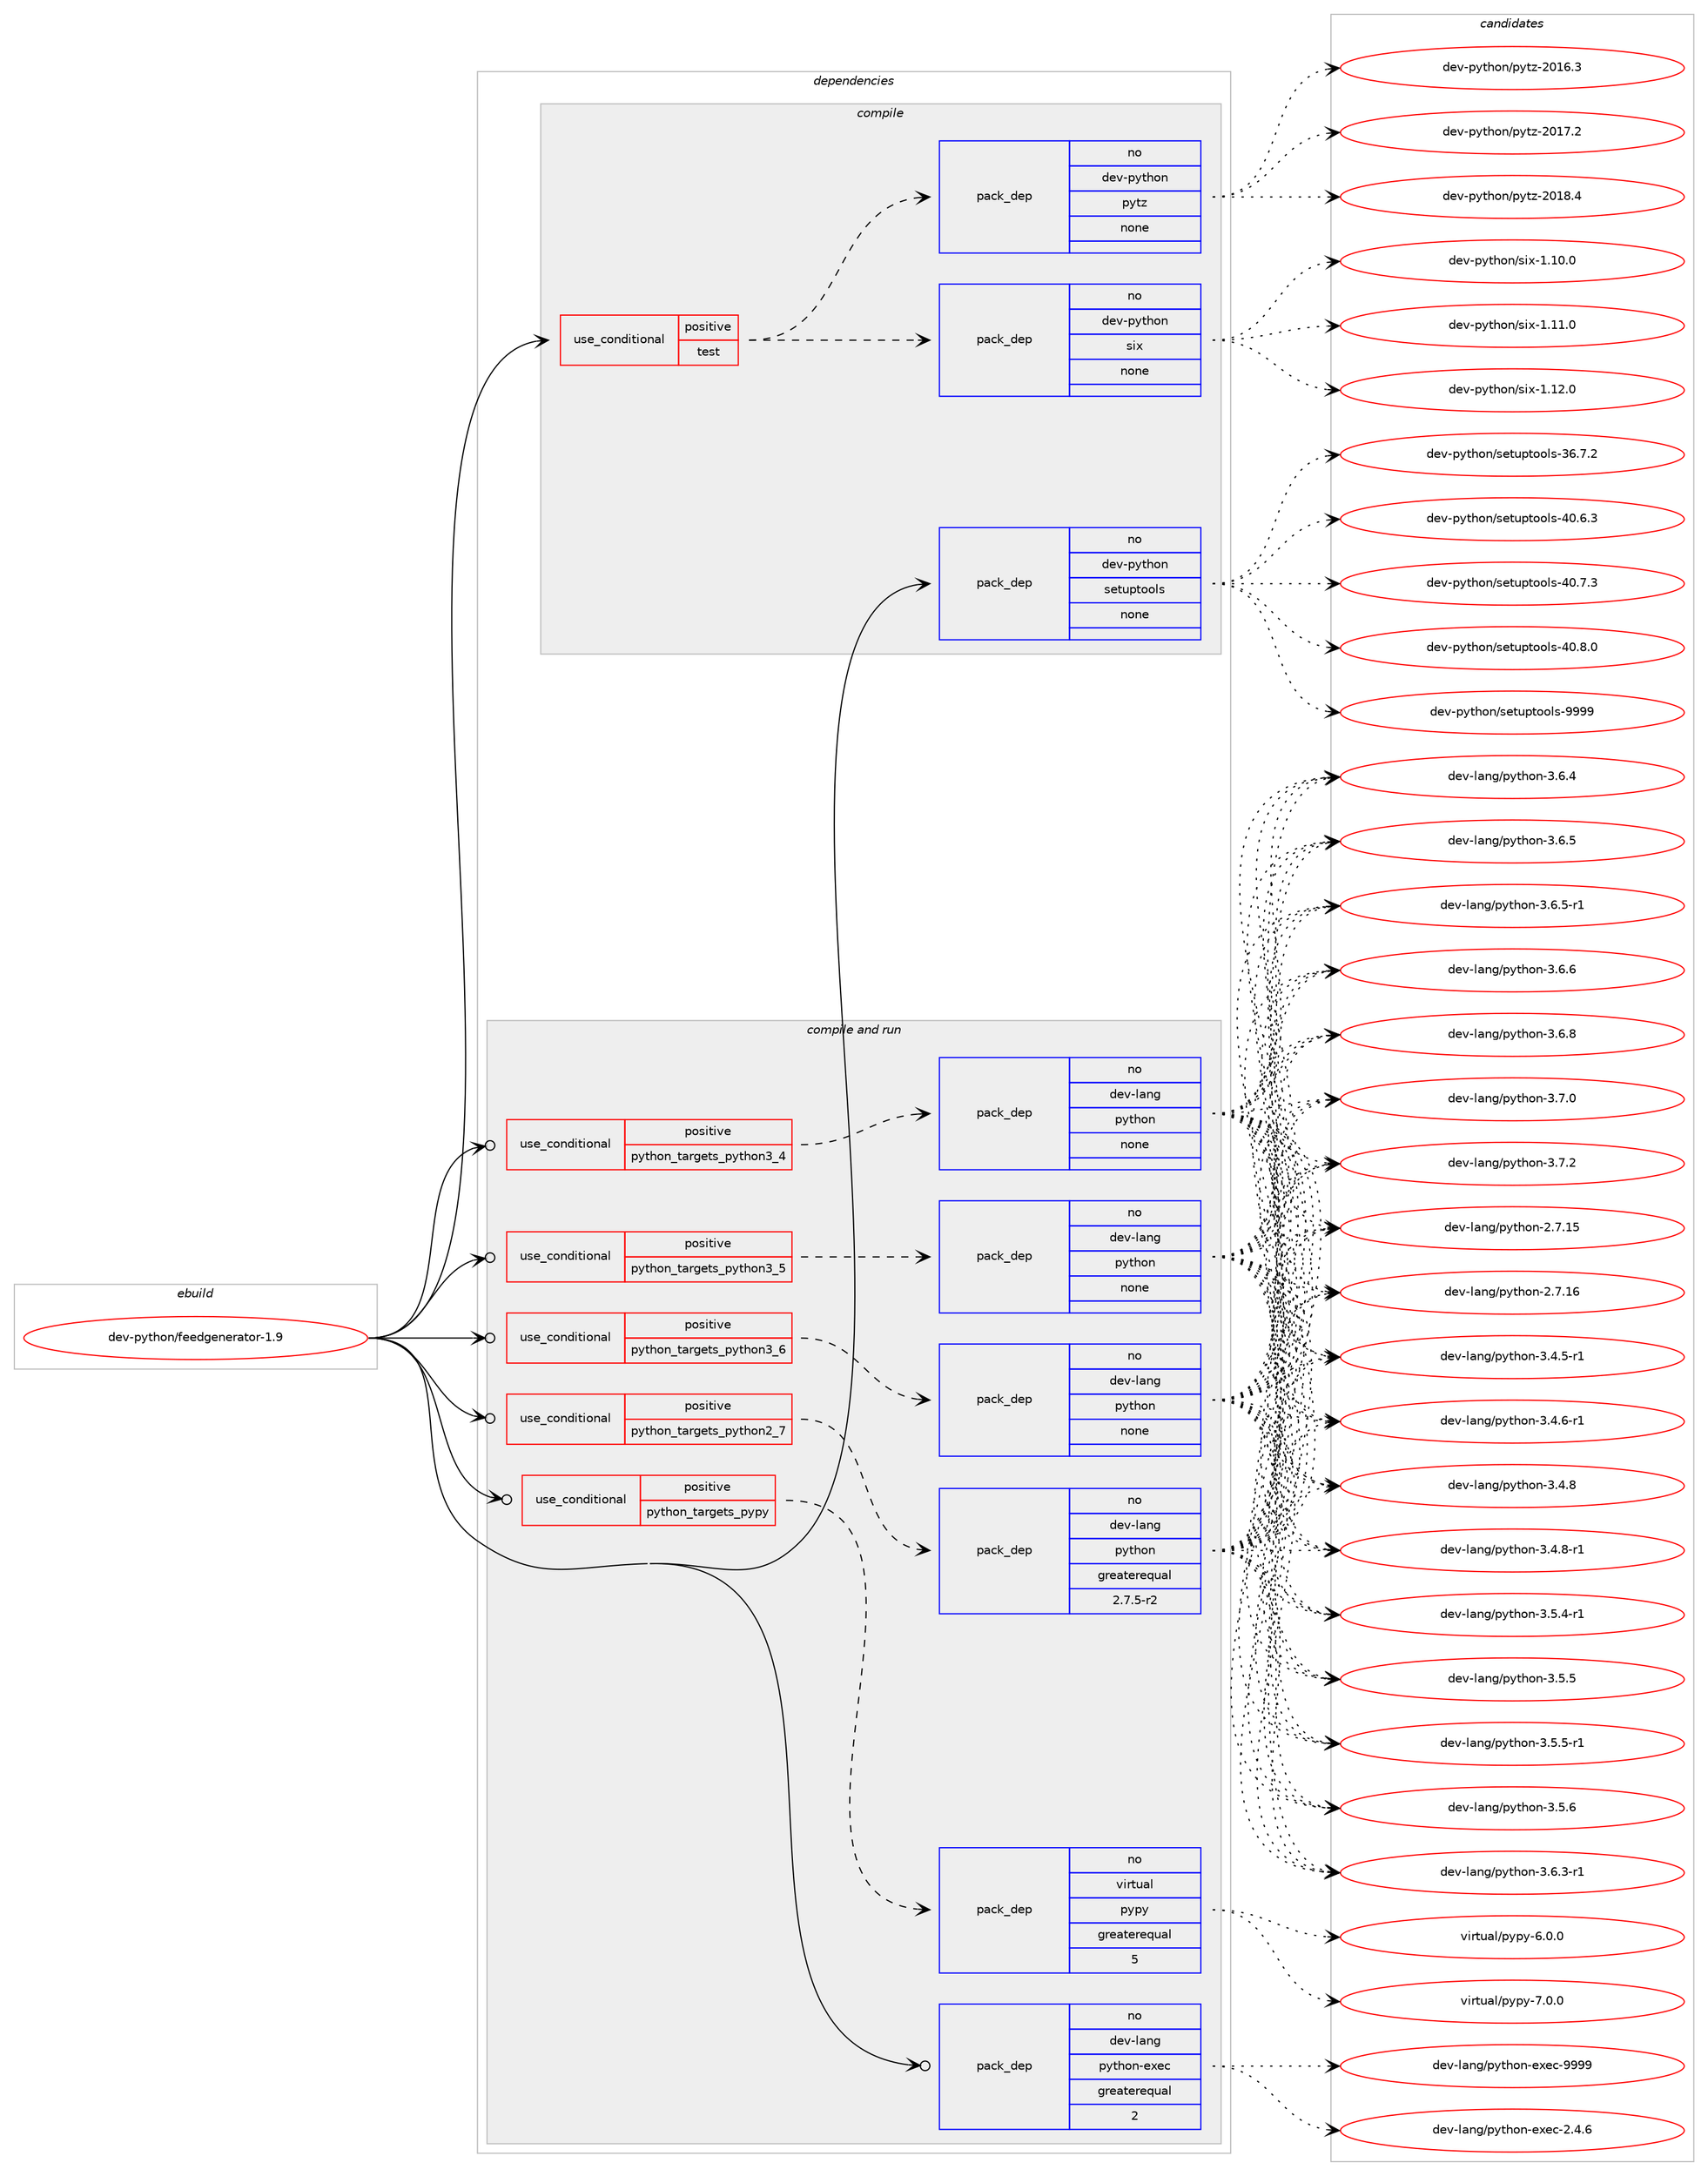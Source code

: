 digraph prolog {

# *************
# Graph options
# *************

newrank=true;
concentrate=true;
compound=true;
graph [rankdir=LR,fontname=Helvetica,fontsize=10,ranksep=1.5];#, ranksep=2.5, nodesep=0.2];
edge  [arrowhead=vee];
node  [fontname=Helvetica,fontsize=10];

# **********
# The ebuild
# **********

subgraph cluster_leftcol {
color=gray;
rank=same;
label=<<i>ebuild</i>>;
id [label="dev-python/feedgenerator-1.9", color=red, width=4, href="../dev-python/feedgenerator-1.9.svg"];
}

# ****************
# The dependencies
# ****************

subgraph cluster_midcol {
color=gray;
label=<<i>dependencies</i>>;
subgraph cluster_compile {
fillcolor="#eeeeee";
style=filled;
label=<<i>compile</i>>;
subgraph cond374110 {
dependency1408629 [label=<<TABLE BORDER="0" CELLBORDER="1" CELLSPACING="0" CELLPADDING="4"><TR><TD ROWSPAN="3" CELLPADDING="10">use_conditional</TD></TR><TR><TD>positive</TD></TR><TR><TD>test</TD></TR></TABLE>>, shape=none, color=red];
subgraph pack1011260 {
dependency1408630 [label=<<TABLE BORDER="0" CELLBORDER="1" CELLSPACING="0" CELLPADDING="4" WIDTH="220"><TR><TD ROWSPAN="6" CELLPADDING="30">pack_dep</TD></TR><TR><TD WIDTH="110">no</TD></TR><TR><TD>dev-python</TD></TR><TR><TD>six</TD></TR><TR><TD>none</TD></TR><TR><TD></TD></TR></TABLE>>, shape=none, color=blue];
}
dependency1408629:e -> dependency1408630:w [weight=20,style="dashed",arrowhead="vee"];
subgraph pack1011261 {
dependency1408631 [label=<<TABLE BORDER="0" CELLBORDER="1" CELLSPACING="0" CELLPADDING="4" WIDTH="220"><TR><TD ROWSPAN="6" CELLPADDING="30">pack_dep</TD></TR><TR><TD WIDTH="110">no</TD></TR><TR><TD>dev-python</TD></TR><TR><TD>pytz</TD></TR><TR><TD>none</TD></TR><TR><TD></TD></TR></TABLE>>, shape=none, color=blue];
}
dependency1408629:e -> dependency1408631:w [weight=20,style="dashed",arrowhead="vee"];
}
id:e -> dependency1408629:w [weight=20,style="solid",arrowhead="vee"];
subgraph pack1011262 {
dependency1408632 [label=<<TABLE BORDER="0" CELLBORDER="1" CELLSPACING="0" CELLPADDING="4" WIDTH="220"><TR><TD ROWSPAN="6" CELLPADDING="30">pack_dep</TD></TR><TR><TD WIDTH="110">no</TD></TR><TR><TD>dev-python</TD></TR><TR><TD>setuptools</TD></TR><TR><TD>none</TD></TR><TR><TD></TD></TR></TABLE>>, shape=none, color=blue];
}
id:e -> dependency1408632:w [weight=20,style="solid",arrowhead="vee"];
}
subgraph cluster_compileandrun {
fillcolor="#eeeeee";
style=filled;
label=<<i>compile and run</i>>;
subgraph cond374111 {
dependency1408633 [label=<<TABLE BORDER="0" CELLBORDER="1" CELLSPACING="0" CELLPADDING="4"><TR><TD ROWSPAN="3" CELLPADDING="10">use_conditional</TD></TR><TR><TD>positive</TD></TR><TR><TD>python_targets_pypy</TD></TR></TABLE>>, shape=none, color=red];
subgraph pack1011263 {
dependency1408634 [label=<<TABLE BORDER="0" CELLBORDER="1" CELLSPACING="0" CELLPADDING="4" WIDTH="220"><TR><TD ROWSPAN="6" CELLPADDING="30">pack_dep</TD></TR><TR><TD WIDTH="110">no</TD></TR><TR><TD>virtual</TD></TR><TR><TD>pypy</TD></TR><TR><TD>greaterequal</TD></TR><TR><TD>5</TD></TR></TABLE>>, shape=none, color=blue];
}
dependency1408633:e -> dependency1408634:w [weight=20,style="dashed",arrowhead="vee"];
}
id:e -> dependency1408633:w [weight=20,style="solid",arrowhead="odotvee"];
subgraph cond374112 {
dependency1408635 [label=<<TABLE BORDER="0" CELLBORDER="1" CELLSPACING="0" CELLPADDING="4"><TR><TD ROWSPAN="3" CELLPADDING="10">use_conditional</TD></TR><TR><TD>positive</TD></TR><TR><TD>python_targets_python2_7</TD></TR></TABLE>>, shape=none, color=red];
subgraph pack1011264 {
dependency1408636 [label=<<TABLE BORDER="0" CELLBORDER="1" CELLSPACING="0" CELLPADDING="4" WIDTH="220"><TR><TD ROWSPAN="6" CELLPADDING="30">pack_dep</TD></TR><TR><TD WIDTH="110">no</TD></TR><TR><TD>dev-lang</TD></TR><TR><TD>python</TD></TR><TR><TD>greaterequal</TD></TR><TR><TD>2.7.5-r2</TD></TR></TABLE>>, shape=none, color=blue];
}
dependency1408635:e -> dependency1408636:w [weight=20,style="dashed",arrowhead="vee"];
}
id:e -> dependency1408635:w [weight=20,style="solid",arrowhead="odotvee"];
subgraph cond374113 {
dependency1408637 [label=<<TABLE BORDER="0" CELLBORDER="1" CELLSPACING="0" CELLPADDING="4"><TR><TD ROWSPAN="3" CELLPADDING="10">use_conditional</TD></TR><TR><TD>positive</TD></TR><TR><TD>python_targets_python3_4</TD></TR></TABLE>>, shape=none, color=red];
subgraph pack1011265 {
dependency1408638 [label=<<TABLE BORDER="0" CELLBORDER="1" CELLSPACING="0" CELLPADDING="4" WIDTH="220"><TR><TD ROWSPAN="6" CELLPADDING="30">pack_dep</TD></TR><TR><TD WIDTH="110">no</TD></TR><TR><TD>dev-lang</TD></TR><TR><TD>python</TD></TR><TR><TD>none</TD></TR><TR><TD></TD></TR></TABLE>>, shape=none, color=blue];
}
dependency1408637:e -> dependency1408638:w [weight=20,style="dashed",arrowhead="vee"];
}
id:e -> dependency1408637:w [weight=20,style="solid",arrowhead="odotvee"];
subgraph cond374114 {
dependency1408639 [label=<<TABLE BORDER="0" CELLBORDER="1" CELLSPACING="0" CELLPADDING="4"><TR><TD ROWSPAN="3" CELLPADDING="10">use_conditional</TD></TR><TR><TD>positive</TD></TR><TR><TD>python_targets_python3_5</TD></TR></TABLE>>, shape=none, color=red];
subgraph pack1011266 {
dependency1408640 [label=<<TABLE BORDER="0" CELLBORDER="1" CELLSPACING="0" CELLPADDING="4" WIDTH="220"><TR><TD ROWSPAN="6" CELLPADDING="30">pack_dep</TD></TR><TR><TD WIDTH="110">no</TD></TR><TR><TD>dev-lang</TD></TR><TR><TD>python</TD></TR><TR><TD>none</TD></TR><TR><TD></TD></TR></TABLE>>, shape=none, color=blue];
}
dependency1408639:e -> dependency1408640:w [weight=20,style="dashed",arrowhead="vee"];
}
id:e -> dependency1408639:w [weight=20,style="solid",arrowhead="odotvee"];
subgraph cond374115 {
dependency1408641 [label=<<TABLE BORDER="0" CELLBORDER="1" CELLSPACING="0" CELLPADDING="4"><TR><TD ROWSPAN="3" CELLPADDING="10">use_conditional</TD></TR><TR><TD>positive</TD></TR><TR><TD>python_targets_python3_6</TD></TR></TABLE>>, shape=none, color=red];
subgraph pack1011267 {
dependency1408642 [label=<<TABLE BORDER="0" CELLBORDER="1" CELLSPACING="0" CELLPADDING="4" WIDTH="220"><TR><TD ROWSPAN="6" CELLPADDING="30">pack_dep</TD></TR><TR><TD WIDTH="110">no</TD></TR><TR><TD>dev-lang</TD></TR><TR><TD>python</TD></TR><TR><TD>none</TD></TR><TR><TD></TD></TR></TABLE>>, shape=none, color=blue];
}
dependency1408641:e -> dependency1408642:w [weight=20,style="dashed",arrowhead="vee"];
}
id:e -> dependency1408641:w [weight=20,style="solid",arrowhead="odotvee"];
subgraph pack1011268 {
dependency1408643 [label=<<TABLE BORDER="0" CELLBORDER="1" CELLSPACING="0" CELLPADDING="4" WIDTH="220"><TR><TD ROWSPAN="6" CELLPADDING="30">pack_dep</TD></TR><TR><TD WIDTH="110">no</TD></TR><TR><TD>dev-lang</TD></TR><TR><TD>python-exec</TD></TR><TR><TD>greaterequal</TD></TR><TR><TD>2</TD></TR></TABLE>>, shape=none, color=blue];
}
id:e -> dependency1408643:w [weight=20,style="solid",arrowhead="odotvee"];
}
subgraph cluster_run {
fillcolor="#eeeeee";
style=filled;
label=<<i>run</i>>;
}
}

# **************
# The candidates
# **************

subgraph cluster_choices {
rank=same;
color=gray;
label=<<i>candidates</i>>;

subgraph choice1011260 {
color=black;
nodesep=1;
choice100101118451121211161041111104711510512045494649484648 [label="dev-python/six-1.10.0", color=red, width=4,href="../dev-python/six-1.10.0.svg"];
choice100101118451121211161041111104711510512045494649494648 [label="dev-python/six-1.11.0", color=red, width=4,href="../dev-python/six-1.11.0.svg"];
choice100101118451121211161041111104711510512045494649504648 [label="dev-python/six-1.12.0", color=red, width=4,href="../dev-python/six-1.12.0.svg"];
dependency1408630:e -> choice100101118451121211161041111104711510512045494649484648:w [style=dotted,weight="100"];
dependency1408630:e -> choice100101118451121211161041111104711510512045494649494648:w [style=dotted,weight="100"];
dependency1408630:e -> choice100101118451121211161041111104711510512045494649504648:w [style=dotted,weight="100"];
}
subgraph choice1011261 {
color=black;
nodesep=1;
choice100101118451121211161041111104711212111612245504849544651 [label="dev-python/pytz-2016.3", color=red, width=4,href="../dev-python/pytz-2016.3.svg"];
choice100101118451121211161041111104711212111612245504849554650 [label="dev-python/pytz-2017.2", color=red, width=4,href="../dev-python/pytz-2017.2.svg"];
choice100101118451121211161041111104711212111612245504849564652 [label="dev-python/pytz-2018.4", color=red, width=4,href="../dev-python/pytz-2018.4.svg"];
dependency1408631:e -> choice100101118451121211161041111104711212111612245504849544651:w [style=dotted,weight="100"];
dependency1408631:e -> choice100101118451121211161041111104711212111612245504849554650:w [style=dotted,weight="100"];
dependency1408631:e -> choice100101118451121211161041111104711212111612245504849564652:w [style=dotted,weight="100"];
}
subgraph choice1011262 {
color=black;
nodesep=1;
choice100101118451121211161041111104711510111611711211611111110811545515446554650 [label="dev-python/setuptools-36.7.2", color=red, width=4,href="../dev-python/setuptools-36.7.2.svg"];
choice100101118451121211161041111104711510111611711211611111110811545524846544651 [label="dev-python/setuptools-40.6.3", color=red, width=4,href="../dev-python/setuptools-40.6.3.svg"];
choice100101118451121211161041111104711510111611711211611111110811545524846554651 [label="dev-python/setuptools-40.7.3", color=red, width=4,href="../dev-python/setuptools-40.7.3.svg"];
choice100101118451121211161041111104711510111611711211611111110811545524846564648 [label="dev-python/setuptools-40.8.0", color=red, width=4,href="../dev-python/setuptools-40.8.0.svg"];
choice10010111845112121116104111110471151011161171121161111111081154557575757 [label="dev-python/setuptools-9999", color=red, width=4,href="../dev-python/setuptools-9999.svg"];
dependency1408632:e -> choice100101118451121211161041111104711510111611711211611111110811545515446554650:w [style=dotted,weight="100"];
dependency1408632:e -> choice100101118451121211161041111104711510111611711211611111110811545524846544651:w [style=dotted,weight="100"];
dependency1408632:e -> choice100101118451121211161041111104711510111611711211611111110811545524846554651:w [style=dotted,weight="100"];
dependency1408632:e -> choice100101118451121211161041111104711510111611711211611111110811545524846564648:w [style=dotted,weight="100"];
dependency1408632:e -> choice10010111845112121116104111110471151011161171121161111111081154557575757:w [style=dotted,weight="100"];
}
subgraph choice1011263 {
color=black;
nodesep=1;
choice1181051141161179710847112121112121455446484648 [label="virtual/pypy-6.0.0", color=red, width=4,href="../virtual/pypy-6.0.0.svg"];
choice1181051141161179710847112121112121455546484648 [label="virtual/pypy-7.0.0", color=red, width=4,href="../virtual/pypy-7.0.0.svg"];
dependency1408634:e -> choice1181051141161179710847112121112121455446484648:w [style=dotted,weight="100"];
dependency1408634:e -> choice1181051141161179710847112121112121455546484648:w [style=dotted,weight="100"];
}
subgraph choice1011264 {
color=black;
nodesep=1;
choice10010111845108971101034711212111610411111045504655464953 [label="dev-lang/python-2.7.15", color=red, width=4,href="../dev-lang/python-2.7.15.svg"];
choice10010111845108971101034711212111610411111045504655464954 [label="dev-lang/python-2.7.16", color=red, width=4,href="../dev-lang/python-2.7.16.svg"];
choice1001011184510897110103471121211161041111104551465246534511449 [label="dev-lang/python-3.4.5-r1", color=red, width=4,href="../dev-lang/python-3.4.5-r1.svg"];
choice1001011184510897110103471121211161041111104551465246544511449 [label="dev-lang/python-3.4.6-r1", color=red, width=4,href="../dev-lang/python-3.4.6-r1.svg"];
choice100101118451089711010347112121116104111110455146524656 [label="dev-lang/python-3.4.8", color=red, width=4,href="../dev-lang/python-3.4.8.svg"];
choice1001011184510897110103471121211161041111104551465246564511449 [label="dev-lang/python-3.4.8-r1", color=red, width=4,href="../dev-lang/python-3.4.8-r1.svg"];
choice1001011184510897110103471121211161041111104551465346524511449 [label="dev-lang/python-3.5.4-r1", color=red, width=4,href="../dev-lang/python-3.5.4-r1.svg"];
choice100101118451089711010347112121116104111110455146534653 [label="dev-lang/python-3.5.5", color=red, width=4,href="../dev-lang/python-3.5.5.svg"];
choice1001011184510897110103471121211161041111104551465346534511449 [label="dev-lang/python-3.5.5-r1", color=red, width=4,href="../dev-lang/python-3.5.5-r1.svg"];
choice100101118451089711010347112121116104111110455146534654 [label="dev-lang/python-3.5.6", color=red, width=4,href="../dev-lang/python-3.5.6.svg"];
choice1001011184510897110103471121211161041111104551465446514511449 [label="dev-lang/python-3.6.3-r1", color=red, width=4,href="../dev-lang/python-3.6.3-r1.svg"];
choice100101118451089711010347112121116104111110455146544652 [label="dev-lang/python-3.6.4", color=red, width=4,href="../dev-lang/python-3.6.4.svg"];
choice100101118451089711010347112121116104111110455146544653 [label="dev-lang/python-3.6.5", color=red, width=4,href="../dev-lang/python-3.6.5.svg"];
choice1001011184510897110103471121211161041111104551465446534511449 [label="dev-lang/python-3.6.5-r1", color=red, width=4,href="../dev-lang/python-3.6.5-r1.svg"];
choice100101118451089711010347112121116104111110455146544654 [label="dev-lang/python-3.6.6", color=red, width=4,href="../dev-lang/python-3.6.6.svg"];
choice100101118451089711010347112121116104111110455146544656 [label="dev-lang/python-3.6.8", color=red, width=4,href="../dev-lang/python-3.6.8.svg"];
choice100101118451089711010347112121116104111110455146554648 [label="dev-lang/python-3.7.0", color=red, width=4,href="../dev-lang/python-3.7.0.svg"];
choice100101118451089711010347112121116104111110455146554650 [label="dev-lang/python-3.7.2", color=red, width=4,href="../dev-lang/python-3.7.2.svg"];
dependency1408636:e -> choice10010111845108971101034711212111610411111045504655464953:w [style=dotted,weight="100"];
dependency1408636:e -> choice10010111845108971101034711212111610411111045504655464954:w [style=dotted,weight="100"];
dependency1408636:e -> choice1001011184510897110103471121211161041111104551465246534511449:w [style=dotted,weight="100"];
dependency1408636:e -> choice1001011184510897110103471121211161041111104551465246544511449:w [style=dotted,weight="100"];
dependency1408636:e -> choice100101118451089711010347112121116104111110455146524656:w [style=dotted,weight="100"];
dependency1408636:e -> choice1001011184510897110103471121211161041111104551465246564511449:w [style=dotted,weight="100"];
dependency1408636:e -> choice1001011184510897110103471121211161041111104551465346524511449:w [style=dotted,weight="100"];
dependency1408636:e -> choice100101118451089711010347112121116104111110455146534653:w [style=dotted,weight="100"];
dependency1408636:e -> choice1001011184510897110103471121211161041111104551465346534511449:w [style=dotted,weight="100"];
dependency1408636:e -> choice100101118451089711010347112121116104111110455146534654:w [style=dotted,weight="100"];
dependency1408636:e -> choice1001011184510897110103471121211161041111104551465446514511449:w [style=dotted,weight="100"];
dependency1408636:e -> choice100101118451089711010347112121116104111110455146544652:w [style=dotted,weight="100"];
dependency1408636:e -> choice100101118451089711010347112121116104111110455146544653:w [style=dotted,weight="100"];
dependency1408636:e -> choice1001011184510897110103471121211161041111104551465446534511449:w [style=dotted,weight="100"];
dependency1408636:e -> choice100101118451089711010347112121116104111110455146544654:w [style=dotted,weight="100"];
dependency1408636:e -> choice100101118451089711010347112121116104111110455146544656:w [style=dotted,weight="100"];
dependency1408636:e -> choice100101118451089711010347112121116104111110455146554648:w [style=dotted,weight="100"];
dependency1408636:e -> choice100101118451089711010347112121116104111110455146554650:w [style=dotted,weight="100"];
}
subgraph choice1011265 {
color=black;
nodesep=1;
choice10010111845108971101034711212111610411111045504655464953 [label="dev-lang/python-2.7.15", color=red, width=4,href="../dev-lang/python-2.7.15.svg"];
choice10010111845108971101034711212111610411111045504655464954 [label="dev-lang/python-2.7.16", color=red, width=4,href="../dev-lang/python-2.7.16.svg"];
choice1001011184510897110103471121211161041111104551465246534511449 [label="dev-lang/python-3.4.5-r1", color=red, width=4,href="../dev-lang/python-3.4.5-r1.svg"];
choice1001011184510897110103471121211161041111104551465246544511449 [label="dev-lang/python-3.4.6-r1", color=red, width=4,href="../dev-lang/python-3.4.6-r1.svg"];
choice100101118451089711010347112121116104111110455146524656 [label="dev-lang/python-3.4.8", color=red, width=4,href="../dev-lang/python-3.4.8.svg"];
choice1001011184510897110103471121211161041111104551465246564511449 [label="dev-lang/python-3.4.8-r1", color=red, width=4,href="../dev-lang/python-3.4.8-r1.svg"];
choice1001011184510897110103471121211161041111104551465346524511449 [label="dev-lang/python-3.5.4-r1", color=red, width=4,href="../dev-lang/python-3.5.4-r1.svg"];
choice100101118451089711010347112121116104111110455146534653 [label="dev-lang/python-3.5.5", color=red, width=4,href="../dev-lang/python-3.5.5.svg"];
choice1001011184510897110103471121211161041111104551465346534511449 [label="dev-lang/python-3.5.5-r1", color=red, width=4,href="../dev-lang/python-3.5.5-r1.svg"];
choice100101118451089711010347112121116104111110455146534654 [label="dev-lang/python-3.5.6", color=red, width=4,href="../dev-lang/python-3.5.6.svg"];
choice1001011184510897110103471121211161041111104551465446514511449 [label="dev-lang/python-3.6.3-r1", color=red, width=4,href="../dev-lang/python-3.6.3-r1.svg"];
choice100101118451089711010347112121116104111110455146544652 [label="dev-lang/python-3.6.4", color=red, width=4,href="../dev-lang/python-3.6.4.svg"];
choice100101118451089711010347112121116104111110455146544653 [label="dev-lang/python-3.6.5", color=red, width=4,href="../dev-lang/python-3.6.5.svg"];
choice1001011184510897110103471121211161041111104551465446534511449 [label="dev-lang/python-3.6.5-r1", color=red, width=4,href="../dev-lang/python-3.6.5-r1.svg"];
choice100101118451089711010347112121116104111110455146544654 [label="dev-lang/python-3.6.6", color=red, width=4,href="../dev-lang/python-3.6.6.svg"];
choice100101118451089711010347112121116104111110455146544656 [label="dev-lang/python-3.6.8", color=red, width=4,href="../dev-lang/python-3.6.8.svg"];
choice100101118451089711010347112121116104111110455146554648 [label="dev-lang/python-3.7.0", color=red, width=4,href="../dev-lang/python-3.7.0.svg"];
choice100101118451089711010347112121116104111110455146554650 [label="dev-lang/python-3.7.2", color=red, width=4,href="../dev-lang/python-3.7.2.svg"];
dependency1408638:e -> choice10010111845108971101034711212111610411111045504655464953:w [style=dotted,weight="100"];
dependency1408638:e -> choice10010111845108971101034711212111610411111045504655464954:w [style=dotted,weight="100"];
dependency1408638:e -> choice1001011184510897110103471121211161041111104551465246534511449:w [style=dotted,weight="100"];
dependency1408638:e -> choice1001011184510897110103471121211161041111104551465246544511449:w [style=dotted,weight="100"];
dependency1408638:e -> choice100101118451089711010347112121116104111110455146524656:w [style=dotted,weight="100"];
dependency1408638:e -> choice1001011184510897110103471121211161041111104551465246564511449:w [style=dotted,weight="100"];
dependency1408638:e -> choice1001011184510897110103471121211161041111104551465346524511449:w [style=dotted,weight="100"];
dependency1408638:e -> choice100101118451089711010347112121116104111110455146534653:w [style=dotted,weight="100"];
dependency1408638:e -> choice1001011184510897110103471121211161041111104551465346534511449:w [style=dotted,weight="100"];
dependency1408638:e -> choice100101118451089711010347112121116104111110455146534654:w [style=dotted,weight="100"];
dependency1408638:e -> choice1001011184510897110103471121211161041111104551465446514511449:w [style=dotted,weight="100"];
dependency1408638:e -> choice100101118451089711010347112121116104111110455146544652:w [style=dotted,weight="100"];
dependency1408638:e -> choice100101118451089711010347112121116104111110455146544653:w [style=dotted,weight="100"];
dependency1408638:e -> choice1001011184510897110103471121211161041111104551465446534511449:w [style=dotted,weight="100"];
dependency1408638:e -> choice100101118451089711010347112121116104111110455146544654:w [style=dotted,weight="100"];
dependency1408638:e -> choice100101118451089711010347112121116104111110455146544656:w [style=dotted,weight="100"];
dependency1408638:e -> choice100101118451089711010347112121116104111110455146554648:w [style=dotted,weight="100"];
dependency1408638:e -> choice100101118451089711010347112121116104111110455146554650:w [style=dotted,weight="100"];
}
subgraph choice1011266 {
color=black;
nodesep=1;
choice10010111845108971101034711212111610411111045504655464953 [label="dev-lang/python-2.7.15", color=red, width=4,href="../dev-lang/python-2.7.15.svg"];
choice10010111845108971101034711212111610411111045504655464954 [label="dev-lang/python-2.7.16", color=red, width=4,href="../dev-lang/python-2.7.16.svg"];
choice1001011184510897110103471121211161041111104551465246534511449 [label="dev-lang/python-3.4.5-r1", color=red, width=4,href="../dev-lang/python-3.4.5-r1.svg"];
choice1001011184510897110103471121211161041111104551465246544511449 [label="dev-lang/python-3.4.6-r1", color=red, width=4,href="../dev-lang/python-3.4.6-r1.svg"];
choice100101118451089711010347112121116104111110455146524656 [label="dev-lang/python-3.4.8", color=red, width=4,href="../dev-lang/python-3.4.8.svg"];
choice1001011184510897110103471121211161041111104551465246564511449 [label="dev-lang/python-3.4.8-r1", color=red, width=4,href="../dev-lang/python-3.4.8-r1.svg"];
choice1001011184510897110103471121211161041111104551465346524511449 [label="dev-lang/python-3.5.4-r1", color=red, width=4,href="../dev-lang/python-3.5.4-r1.svg"];
choice100101118451089711010347112121116104111110455146534653 [label="dev-lang/python-3.5.5", color=red, width=4,href="../dev-lang/python-3.5.5.svg"];
choice1001011184510897110103471121211161041111104551465346534511449 [label="dev-lang/python-3.5.5-r1", color=red, width=4,href="../dev-lang/python-3.5.5-r1.svg"];
choice100101118451089711010347112121116104111110455146534654 [label="dev-lang/python-3.5.6", color=red, width=4,href="../dev-lang/python-3.5.6.svg"];
choice1001011184510897110103471121211161041111104551465446514511449 [label="dev-lang/python-3.6.3-r1", color=red, width=4,href="../dev-lang/python-3.6.3-r1.svg"];
choice100101118451089711010347112121116104111110455146544652 [label="dev-lang/python-3.6.4", color=red, width=4,href="../dev-lang/python-3.6.4.svg"];
choice100101118451089711010347112121116104111110455146544653 [label="dev-lang/python-3.6.5", color=red, width=4,href="../dev-lang/python-3.6.5.svg"];
choice1001011184510897110103471121211161041111104551465446534511449 [label="dev-lang/python-3.6.5-r1", color=red, width=4,href="../dev-lang/python-3.6.5-r1.svg"];
choice100101118451089711010347112121116104111110455146544654 [label="dev-lang/python-3.6.6", color=red, width=4,href="../dev-lang/python-3.6.6.svg"];
choice100101118451089711010347112121116104111110455146544656 [label="dev-lang/python-3.6.8", color=red, width=4,href="../dev-lang/python-3.6.8.svg"];
choice100101118451089711010347112121116104111110455146554648 [label="dev-lang/python-3.7.0", color=red, width=4,href="../dev-lang/python-3.7.0.svg"];
choice100101118451089711010347112121116104111110455146554650 [label="dev-lang/python-3.7.2", color=red, width=4,href="../dev-lang/python-3.7.2.svg"];
dependency1408640:e -> choice10010111845108971101034711212111610411111045504655464953:w [style=dotted,weight="100"];
dependency1408640:e -> choice10010111845108971101034711212111610411111045504655464954:w [style=dotted,weight="100"];
dependency1408640:e -> choice1001011184510897110103471121211161041111104551465246534511449:w [style=dotted,weight="100"];
dependency1408640:e -> choice1001011184510897110103471121211161041111104551465246544511449:w [style=dotted,weight="100"];
dependency1408640:e -> choice100101118451089711010347112121116104111110455146524656:w [style=dotted,weight="100"];
dependency1408640:e -> choice1001011184510897110103471121211161041111104551465246564511449:w [style=dotted,weight="100"];
dependency1408640:e -> choice1001011184510897110103471121211161041111104551465346524511449:w [style=dotted,weight="100"];
dependency1408640:e -> choice100101118451089711010347112121116104111110455146534653:w [style=dotted,weight="100"];
dependency1408640:e -> choice1001011184510897110103471121211161041111104551465346534511449:w [style=dotted,weight="100"];
dependency1408640:e -> choice100101118451089711010347112121116104111110455146534654:w [style=dotted,weight="100"];
dependency1408640:e -> choice1001011184510897110103471121211161041111104551465446514511449:w [style=dotted,weight="100"];
dependency1408640:e -> choice100101118451089711010347112121116104111110455146544652:w [style=dotted,weight="100"];
dependency1408640:e -> choice100101118451089711010347112121116104111110455146544653:w [style=dotted,weight="100"];
dependency1408640:e -> choice1001011184510897110103471121211161041111104551465446534511449:w [style=dotted,weight="100"];
dependency1408640:e -> choice100101118451089711010347112121116104111110455146544654:w [style=dotted,weight="100"];
dependency1408640:e -> choice100101118451089711010347112121116104111110455146544656:w [style=dotted,weight="100"];
dependency1408640:e -> choice100101118451089711010347112121116104111110455146554648:w [style=dotted,weight="100"];
dependency1408640:e -> choice100101118451089711010347112121116104111110455146554650:w [style=dotted,weight="100"];
}
subgraph choice1011267 {
color=black;
nodesep=1;
choice10010111845108971101034711212111610411111045504655464953 [label="dev-lang/python-2.7.15", color=red, width=4,href="../dev-lang/python-2.7.15.svg"];
choice10010111845108971101034711212111610411111045504655464954 [label="dev-lang/python-2.7.16", color=red, width=4,href="../dev-lang/python-2.7.16.svg"];
choice1001011184510897110103471121211161041111104551465246534511449 [label="dev-lang/python-3.4.5-r1", color=red, width=4,href="../dev-lang/python-3.4.5-r1.svg"];
choice1001011184510897110103471121211161041111104551465246544511449 [label="dev-lang/python-3.4.6-r1", color=red, width=4,href="../dev-lang/python-3.4.6-r1.svg"];
choice100101118451089711010347112121116104111110455146524656 [label="dev-lang/python-3.4.8", color=red, width=4,href="../dev-lang/python-3.4.8.svg"];
choice1001011184510897110103471121211161041111104551465246564511449 [label="dev-lang/python-3.4.8-r1", color=red, width=4,href="../dev-lang/python-3.4.8-r1.svg"];
choice1001011184510897110103471121211161041111104551465346524511449 [label="dev-lang/python-3.5.4-r1", color=red, width=4,href="../dev-lang/python-3.5.4-r1.svg"];
choice100101118451089711010347112121116104111110455146534653 [label="dev-lang/python-3.5.5", color=red, width=4,href="../dev-lang/python-3.5.5.svg"];
choice1001011184510897110103471121211161041111104551465346534511449 [label="dev-lang/python-3.5.5-r1", color=red, width=4,href="../dev-lang/python-3.5.5-r1.svg"];
choice100101118451089711010347112121116104111110455146534654 [label="dev-lang/python-3.5.6", color=red, width=4,href="../dev-lang/python-3.5.6.svg"];
choice1001011184510897110103471121211161041111104551465446514511449 [label="dev-lang/python-3.6.3-r1", color=red, width=4,href="../dev-lang/python-3.6.3-r1.svg"];
choice100101118451089711010347112121116104111110455146544652 [label="dev-lang/python-3.6.4", color=red, width=4,href="../dev-lang/python-3.6.4.svg"];
choice100101118451089711010347112121116104111110455146544653 [label="dev-lang/python-3.6.5", color=red, width=4,href="../dev-lang/python-3.6.5.svg"];
choice1001011184510897110103471121211161041111104551465446534511449 [label="dev-lang/python-3.6.5-r1", color=red, width=4,href="../dev-lang/python-3.6.5-r1.svg"];
choice100101118451089711010347112121116104111110455146544654 [label="dev-lang/python-3.6.6", color=red, width=4,href="../dev-lang/python-3.6.6.svg"];
choice100101118451089711010347112121116104111110455146544656 [label="dev-lang/python-3.6.8", color=red, width=4,href="../dev-lang/python-3.6.8.svg"];
choice100101118451089711010347112121116104111110455146554648 [label="dev-lang/python-3.7.0", color=red, width=4,href="../dev-lang/python-3.7.0.svg"];
choice100101118451089711010347112121116104111110455146554650 [label="dev-lang/python-3.7.2", color=red, width=4,href="../dev-lang/python-3.7.2.svg"];
dependency1408642:e -> choice10010111845108971101034711212111610411111045504655464953:w [style=dotted,weight="100"];
dependency1408642:e -> choice10010111845108971101034711212111610411111045504655464954:w [style=dotted,weight="100"];
dependency1408642:e -> choice1001011184510897110103471121211161041111104551465246534511449:w [style=dotted,weight="100"];
dependency1408642:e -> choice1001011184510897110103471121211161041111104551465246544511449:w [style=dotted,weight="100"];
dependency1408642:e -> choice100101118451089711010347112121116104111110455146524656:w [style=dotted,weight="100"];
dependency1408642:e -> choice1001011184510897110103471121211161041111104551465246564511449:w [style=dotted,weight="100"];
dependency1408642:e -> choice1001011184510897110103471121211161041111104551465346524511449:w [style=dotted,weight="100"];
dependency1408642:e -> choice100101118451089711010347112121116104111110455146534653:w [style=dotted,weight="100"];
dependency1408642:e -> choice1001011184510897110103471121211161041111104551465346534511449:w [style=dotted,weight="100"];
dependency1408642:e -> choice100101118451089711010347112121116104111110455146534654:w [style=dotted,weight="100"];
dependency1408642:e -> choice1001011184510897110103471121211161041111104551465446514511449:w [style=dotted,weight="100"];
dependency1408642:e -> choice100101118451089711010347112121116104111110455146544652:w [style=dotted,weight="100"];
dependency1408642:e -> choice100101118451089711010347112121116104111110455146544653:w [style=dotted,weight="100"];
dependency1408642:e -> choice1001011184510897110103471121211161041111104551465446534511449:w [style=dotted,weight="100"];
dependency1408642:e -> choice100101118451089711010347112121116104111110455146544654:w [style=dotted,weight="100"];
dependency1408642:e -> choice100101118451089711010347112121116104111110455146544656:w [style=dotted,weight="100"];
dependency1408642:e -> choice100101118451089711010347112121116104111110455146554648:w [style=dotted,weight="100"];
dependency1408642:e -> choice100101118451089711010347112121116104111110455146554650:w [style=dotted,weight="100"];
}
subgraph choice1011268 {
color=black;
nodesep=1;
choice1001011184510897110103471121211161041111104510112010199455046524654 [label="dev-lang/python-exec-2.4.6", color=red, width=4,href="../dev-lang/python-exec-2.4.6.svg"];
choice10010111845108971101034711212111610411111045101120101994557575757 [label="dev-lang/python-exec-9999", color=red, width=4,href="../dev-lang/python-exec-9999.svg"];
dependency1408643:e -> choice1001011184510897110103471121211161041111104510112010199455046524654:w [style=dotted,weight="100"];
dependency1408643:e -> choice10010111845108971101034711212111610411111045101120101994557575757:w [style=dotted,weight="100"];
}
}

}
